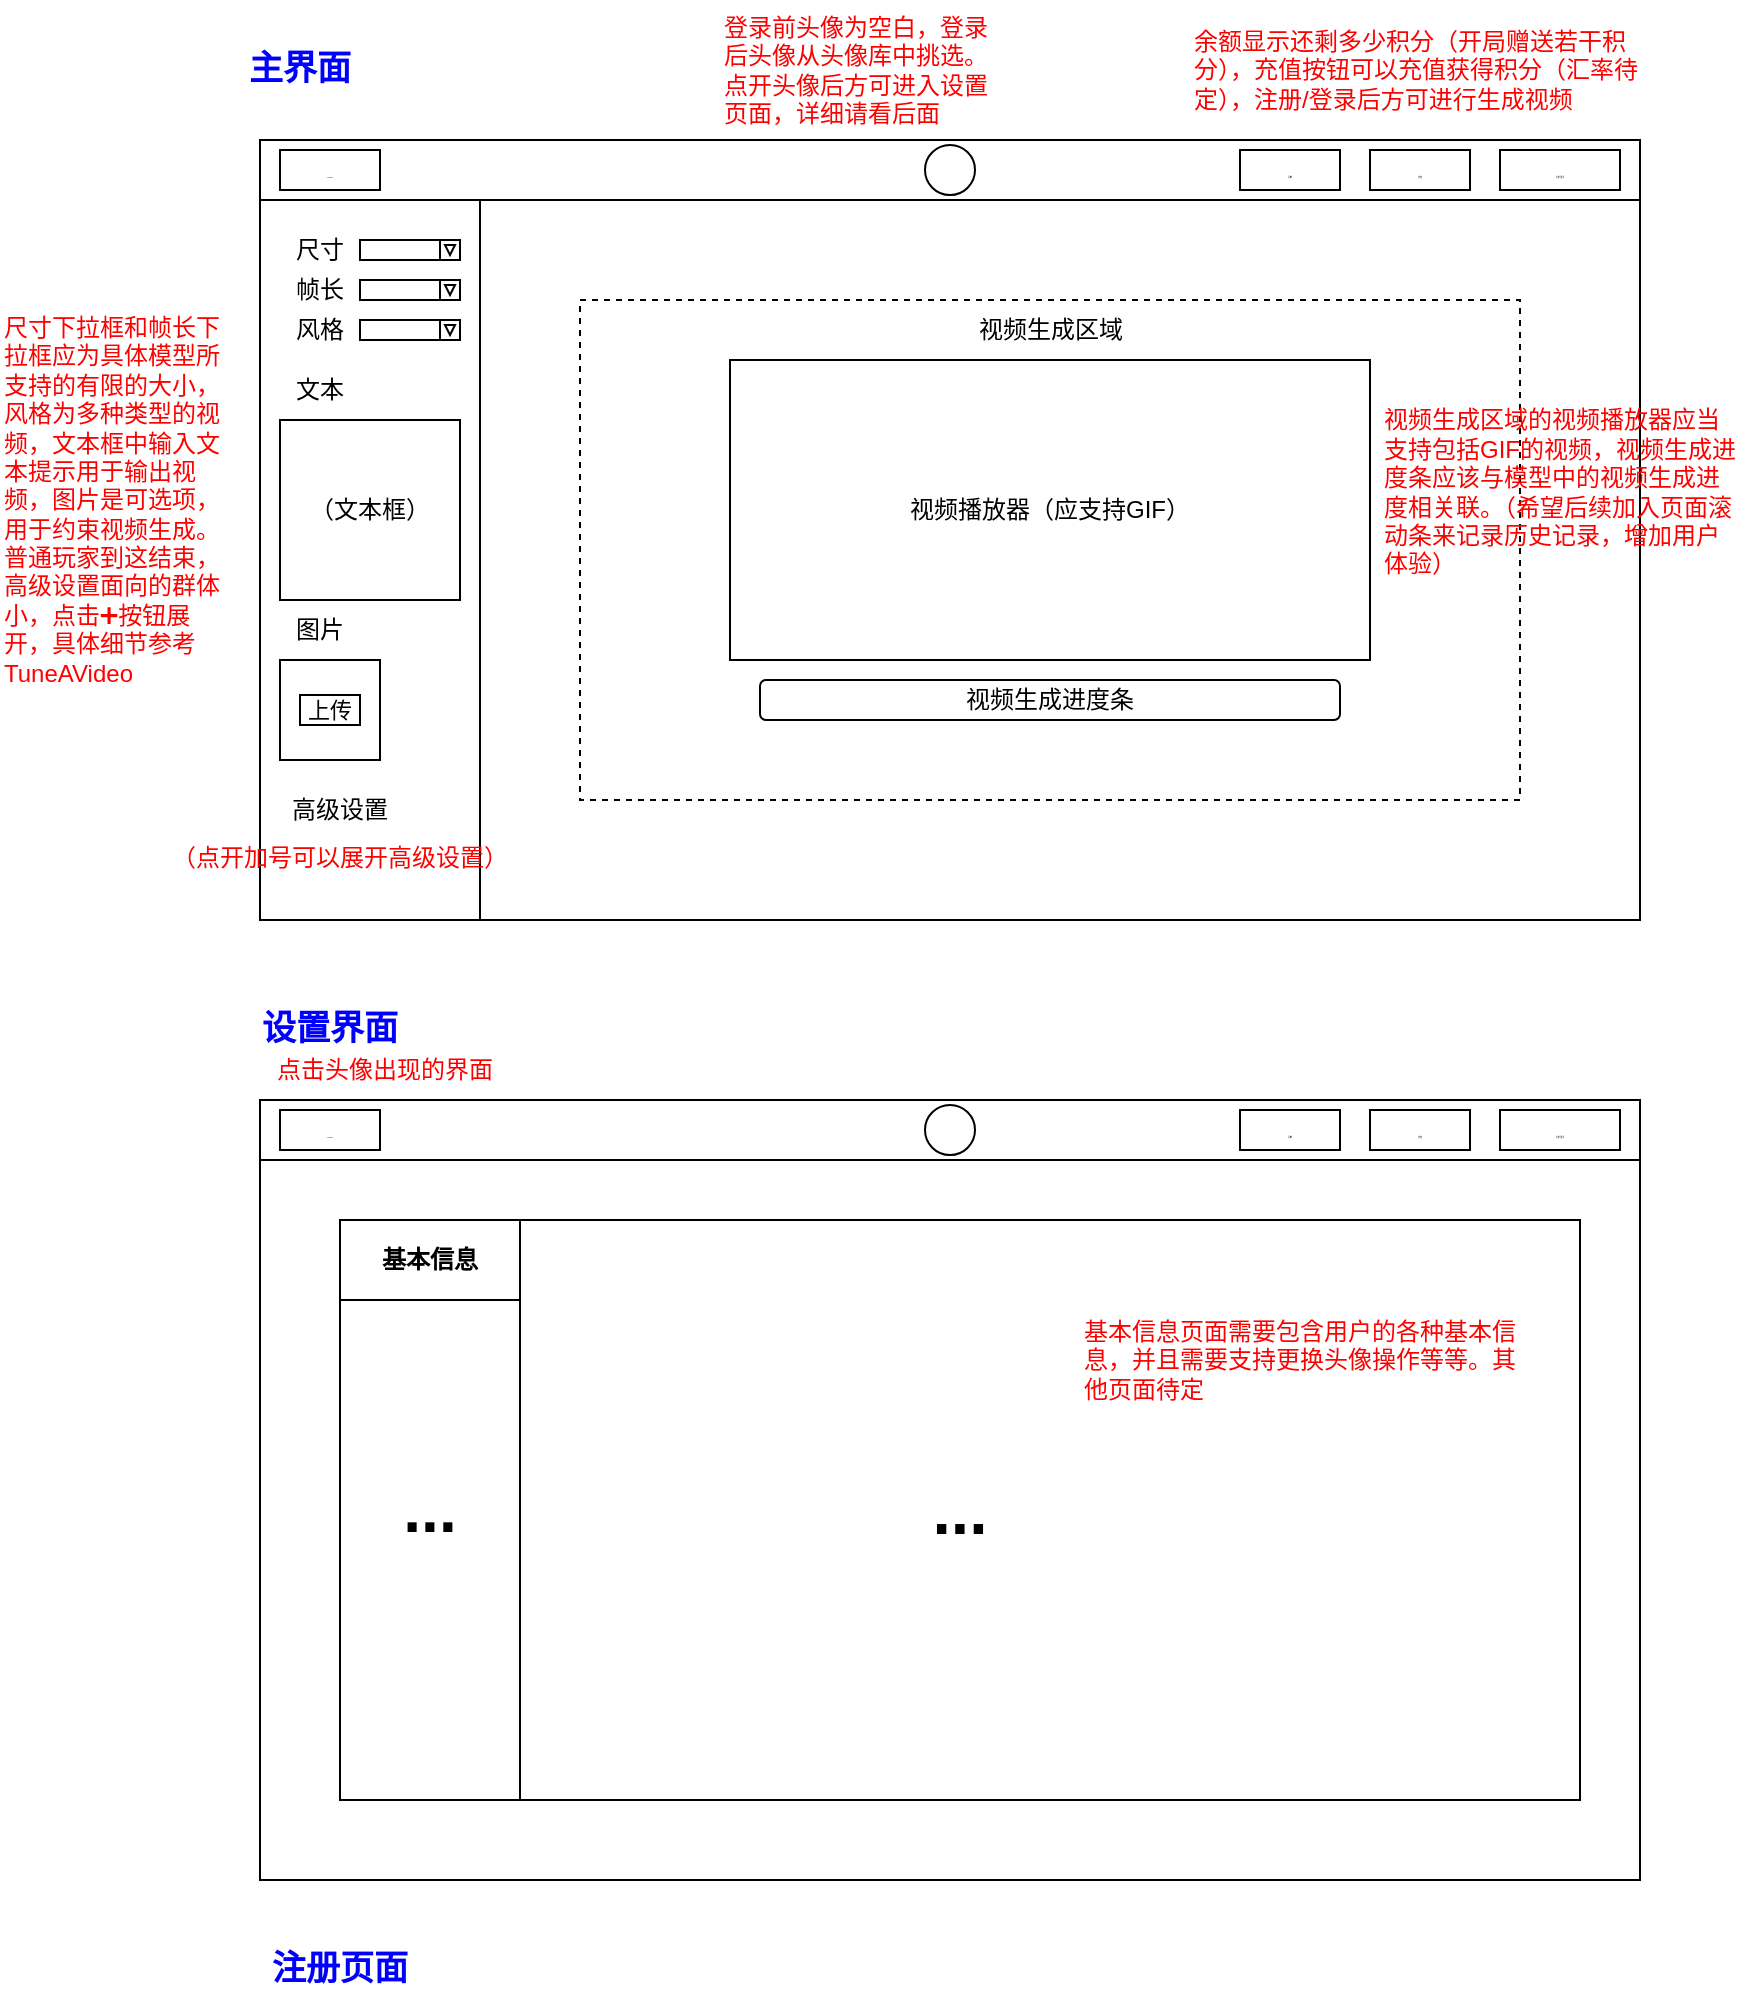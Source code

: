 <mxfile version="21.6.2" type="github">
  <diagram name="第 1 页" id="0Yfzo06Rg9hAzA8gX3MO">
    <mxGraphModel dx="2571" dy="1061" grid="1" gridSize="10" guides="1" tooltips="1" connect="1" arrows="1" fold="1" page="1" pageScale="1" pageWidth="827" pageHeight="1169" math="0" shadow="0">
      <root>
        <mxCell id="0" />
        <mxCell id="1" parent="0" />
        <mxCell id="ZgjSSMT6cTCHtLDz8DOs-2" value="" style="rounded=0;whiteSpace=wrap;html=1;" parent="1" vertex="1">
          <mxGeometry x="80" y="80" width="690" height="390" as="geometry" />
        </mxCell>
        <mxCell id="ZgjSSMT6cTCHtLDz8DOs-4" value="" style="rounded=0;whiteSpace=wrap;html=1;" parent="1" vertex="1">
          <mxGeometry x="80" y="110" width="110" height="360" as="geometry" />
        </mxCell>
        <mxCell id="ZgjSSMT6cTCHtLDz8DOs-6" value="" style="rounded=0;whiteSpace=wrap;html=1;dashed=1;" parent="1" vertex="1">
          <mxGeometry x="240" y="160" width="470" height="250" as="geometry" />
        </mxCell>
        <mxCell id="ZgjSSMT6cTCHtLDz8DOs-7" value="视频播放器（应支持GIF）" style="rounded=0;whiteSpace=wrap;html=1;" parent="1" vertex="1">
          <mxGeometry x="315" y="190" width="320" height="150" as="geometry" />
        </mxCell>
        <mxCell id="ZgjSSMT6cTCHtLDz8DOs-8" value="视频生成进度条" style="rounded=1;whiteSpace=wrap;html=1;" parent="1" vertex="1">
          <mxGeometry x="330" y="350" width="290" height="20" as="geometry" />
        </mxCell>
        <mxCell id="ZgjSSMT6cTCHtLDz8DOs-16" value="尺寸" style="text;html=1;strokeColor=none;fillColor=none;align=center;verticalAlign=middle;whiteSpace=wrap;rounded=0;" parent="1" vertex="1">
          <mxGeometry x="80" y="120" width="60" height="30" as="geometry" />
        </mxCell>
        <mxCell id="ZgjSSMT6cTCHtLDz8DOs-22" value="" style="group" parent="1" vertex="1" connectable="0">
          <mxGeometry x="130" y="130" width="50" height="10" as="geometry" />
        </mxCell>
        <mxCell id="ZgjSSMT6cTCHtLDz8DOs-17" value="" style="rounded=0;whiteSpace=wrap;html=1;" parent="ZgjSSMT6cTCHtLDz8DOs-22" vertex="1">
          <mxGeometry width="50" height="10" as="geometry" />
        </mxCell>
        <mxCell id="ZgjSSMT6cTCHtLDz8DOs-19" value="" style="whiteSpace=wrap;html=1;aspect=fixed;" parent="ZgjSSMT6cTCHtLDz8DOs-22" vertex="1">
          <mxGeometry x="40" width="10" height="10" as="geometry" />
        </mxCell>
        <mxCell id="ZgjSSMT6cTCHtLDz8DOs-20" value="" style="triangle;whiteSpace=wrap;html=1;rotation=90;" parent="ZgjSSMT6cTCHtLDz8DOs-22" vertex="1">
          <mxGeometry x="42.5" y="2.5" width="5" height="5" as="geometry" />
        </mxCell>
        <mxCell id="ZgjSSMT6cTCHtLDz8DOs-23" value="风格" style="text;html=1;strokeColor=none;fillColor=none;align=center;verticalAlign=middle;whiteSpace=wrap;rounded=0;" parent="1" vertex="1">
          <mxGeometry x="80" y="160" width="60" height="30" as="geometry" />
        </mxCell>
        <mxCell id="ZgjSSMT6cTCHtLDz8DOs-24" value="" style="group" parent="1" vertex="1" connectable="0">
          <mxGeometry x="130" y="170" width="50" height="10" as="geometry" />
        </mxCell>
        <mxCell id="ZgjSSMT6cTCHtLDz8DOs-25" value="" style="rounded=0;whiteSpace=wrap;html=1;" parent="ZgjSSMT6cTCHtLDz8DOs-24" vertex="1">
          <mxGeometry width="50" height="10" as="geometry" />
        </mxCell>
        <mxCell id="ZgjSSMT6cTCHtLDz8DOs-26" value="" style="whiteSpace=wrap;html=1;aspect=fixed;" parent="ZgjSSMT6cTCHtLDz8DOs-24" vertex="1">
          <mxGeometry x="40" width="10" height="10" as="geometry" />
        </mxCell>
        <mxCell id="ZgjSSMT6cTCHtLDz8DOs-27" value="" style="triangle;whiteSpace=wrap;html=1;rotation=90;" parent="ZgjSSMT6cTCHtLDz8DOs-24" vertex="1">
          <mxGeometry x="42.5" y="2.5" width="5" height="5" as="geometry" />
        </mxCell>
        <mxCell id="ZgjSSMT6cTCHtLDz8DOs-28" value="文本" style="text;html=1;strokeColor=none;fillColor=none;align=center;verticalAlign=middle;whiteSpace=wrap;rounded=0;" parent="1" vertex="1">
          <mxGeometry x="80" y="190" width="60" height="30" as="geometry" />
        </mxCell>
        <mxCell id="ZgjSSMT6cTCHtLDz8DOs-29" value="（文本框）" style="whiteSpace=wrap;html=1;aspect=fixed;" parent="1" vertex="1">
          <mxGeometry x="90" y="220" width="90" height="90" as="geometry" />
        </mxCell>
        <mxCell id="ZgjSSMT6cTCHtLDz8DOs-30" value="图片" style="text;html=1;strokeColor=none;fillColor=none;align=center;verticalAlign=middle;whiteSpace=wrap;rounded=0;" parent="1" vertex="1">
          <mxGeometry x="80" y="310" width="60" height="30" as="geometry" />
        </mxCell>
        <mxCell id="ZgjSSMT6cTCHtLDz8DOs-31" value="" style="whiteSpace=wrap;html=1;aspect=fixed;" parent="1" vertex="1">
          <mxGeometry x="90" y="340" width="50" height="50" as="geometry" />
        </mxCell>
        <mxCell id="ZgjSSMT6cTCHtLDz8DOs-32" value="&lt;p&gt;&lt;font style=&quot;font-size: 11px;&quot;&gt;上传&lt;/font&gt;&lt;/p&gt;" style="rounded=0;whiteSpace=wrap;html=1;" parent="1" vertex="1">
          <mxGeometry x="100" y="357.5" width="30" height="15" as="geometry" />
        </mxCell>
        <mxCell id="ZgjSSMT6cTCHtLDz8DOs-33" value="高级设置" style="text;html=1;strokeColor=none;fillColor=none;align=center;verticalAlign=middle;whiteSpace=wrap;rounded=0;" parent="1" vertex="1">
          <mxGeometry x="90" y="400" width="60" height="30" as="geometry" />
        </mxCell>
        <mxCell id="ZgjSSMT6cTCHtLDz8DOs-34" value="" style="shape=image;html=1;verticalAlign=top;verticalLabelPosition=bottom;labelBackgroundColor=#ffffff;imageAspect=0;aspect=fixed;image=https://cdn3.iconfinder.com/data/icons/user-interface-169/32/plus-128.png" parent="1" vertex="1">
          <mxGeometry x="80" y="406" width="18" height="18" as="geometry" />
        </mxCell>
        <mxCell id="ZgjSSMT6cTCHtLDz8DOs-35" value="&lt;font color=&quot;#ff0000&quot;&gt;（点开加号可以展开高级设置）&lt;/font&gt;" style="text;html=1;strokeColor=none;fillColor=none;align=center;verticalAlign=middle;whiteSpace=wrap;rounded=0;" parent="1" vertex="1">
          <mxGeometry x="35" y="424" width="170" height="30" as="geometry" />
        </mxCell>
        <mxCell id="ZgjSSMT6cTCHtLDz8DOs-36" value="&lt;font color=&quot;#ff0000&quot;&gt;余额显示还剩多少积分（开局赠送若干积分），充值按钮可以充值获得积分（汇率待定），注册/登录后方可进行生成视频&lt;/font&gt;" style="text;html=1;strokeColor=none;fillColor=none;align=left;verticalAlign=middle;whiteSpace=wrap;rounded=0;" parent="1" vertex="1">
          <mxGeometry x="545" y="10" width="230" height="70" as="geometry" />
        </mxCell>
        <mxCell id="ZgjSSMT6cTCHtLDz8DOs-37" value="&lt;div style=&quot;&quot;&gt;&lt;font color=&quot;#ff0000&quot;&gt;尺寸下拉框和帧长下拉框应为具体模型所支持的有限的大小，风格为多种类型的视频，文本框中输入文本提示用于输出视频，图片是可选项，用于约束视频生成。普通玩家到这结束，高级设置面向的群体小，点击➕按钮展开，具体细节参考TuneAVideo&lt;/font&gt;&lt;/div&gt;" style="text;html=1;strokeColor=none;fillColor=none;align=left;verticalAlign=middle;whiteSpace=wrap;rounded=0;" parent="1" vertex="1">
          <mxGeometry x="-50" y="130" width="110" height="260" as="geometry" />
        </mxCell>
        <mxCell id="ZgjSSMT6cTCHtLDz8DOs-38" value="帧长" style="text;html=1;strokeColor=none;fillColor=none;align=center;verticalAlign=middle;whiteSpace=wrap;rounded=0;" parent="1" vertex="1">
          <mxGeometry x="80" y="140" width="60" height="30" as="geometry" />
        </mxCell>
        <mxCell id="ZgjSSMT6cTCHtLDz8DOs-39" value="" style="group" parent="1" vertex="1" connectable="0">
          <mxGeometry x="130" y="150" width="50" height="10" as="geometry" />
        </mxCell>
        <mxCell id="ZgjSSMT6cTCHtLDz8DOs-40" value="" style="rounded=0;whiteSpace=wrap;html=1;" parent="ZgjSSMT6cTCHtLDz8DOs-39" vertex="1">
          <mxGeometry width="50" height="10" as="geometry" />
        </mxCell>
        <mxCell id="ZgjSSMT6cTCHtLDz8DOs-41" value="" style="whiteSpace=wrap;html=1;aspect=fixed;" parent="ZgjSSMT6cTCHtLDz8DOs-39" vertex="1">
          <mxGeometry x="40" width="10" height="10" as="geometry" />
        </mxCell>
        <mxCell id="ZgjSSMT6cTCHtLDz8DOs-42" value="" style="triangle;whiteSpace=wrap;html=1;rotation=90;" parent="ZgjSSMT6cTCHtLDz8DOs-39" vertex="1">
          <mxGeometry x="42.5" y="2.5" width="5" height="5" as="geometry" />
        </mxCell>
        <mxCell id="ZgjSSMT6cTCHtLDz8DOs-44" value="视频生成区域" style="text;html=1;strokeColor=none;fillColor=none;align=center;verticalAlign=middle;whiteSpace=wrap;rounded=0;" parent="1" vertex="1">
          <mxGeometry x="437.5" y="160" width="75" height="30" as="geometry" />
        </mxCell>
        <mxCell id="ZgjSSMT6cTCHtLDz8DOs-45" value="&lt;font color=&quot;#ff0000&quot;&gt;视频生成区域的视频播放器应当支持包括GIF的视频，视频生成进度条应该与模型中的视频生成进度相关联。（希望后续加入页面滚动条来记录历史记录，增加用户体验）&lt;/font&gt;" style="text;html=1;strokeColor=none;fillColor=none;align=left;verticalAlign=middle;whiteSpace=wrap;rounded=0;" parent="1" vertex="1">
          <mxGeometry x="640" y="170" width="180" height="172" as="geometry" />
        </mxCell>
        <mxCell id="ZgjSSMT6cTCHtLDz8DOs-47" value="&lt;font color=&quot;#ff0000&quot;&gt;登录前头像为空白，登录后头像从头像库中挑选。点开头像后方可进入设置页面，详细请看后面&lt;/font&gt;" style="text;html=1;strokeColor=none;fillColor=none;align=left;verticalAlign=middle;whiteSpace=wrap;rounded=0;" parent="1" vertex="1">
          <mxGeometry x="310" y="20" width="140" height="50" as="geometry" />
        </mxCell>
        <mxCell id="XpuTqxb-VDtBdwR817ZW-1" value="" style="rounded=0;whiteSpace=wrap;html=1;" vertex="1" parent="1">
          <mxGeometry x="80" y="560" width="690" height="390" as="geometry" />
        </mxCell>
        <mxCell id="XpuTqxb-VDtBdwR817ZW-2" value="" style="group" vertex="1" connectable="0" parent="1">
          <mxGeometry x="80" y="80" width="690" height="30" as="geometry" />
        </mxCell>
        <mxCell id="ZgjSSMT6cTCHtLDz8DOs-3" value="" style="rounded=0;whiteSpace=wrap;html=1;" parent="XpuTqxb-VDtBdwR817ZW-2" vertex="1">
          <mxGeometry width="690" height="30" as="geometry" />
        </mxCell>
        <mxCell id="ZgjSSMT6cTCHtLDz8DOs-11" value="&lt;font style=&quot;font-size: 1px;&quot;&gt;LOGO&lt;/font&gt;" style="rounded=0;whiteSpace=wrap;html=1;" parent="XpuTqxb-VDtBdwR817ZW-2" vertex="1">
          <mxGeometry x="10" y="5" width="50" height="20" as="geometry" />
        </mxCell>
        <mxCell id="ZgjSSMT6cTCHtLDz8DOs-13" value="&lt;font style=&quot;font-size: 1px;&quot;&gt;充值&lt;/font&gt;" style="rounded=0;whiteSpace=wrap;html=1;" parent="XpuTqxb-VDtBdwR817ZW-2" vertex="1">
          <mxGeometry x="555" y="5" width="50" height="20" as="geometry" />
        </mxCell>
        <mxCell id="ZgjSSMT6cTCHtLDz8DOs-14" value="&lt;span style=&quot;font-size: 1px;&quot;&gt;余额&lt;/span&gt;" style="rounded=0;whiteSpace=wrap;html=1;" parent="XpuTqxb-VDtBdwR817ZW-2" vertex="1">
          <mxGeometry x="490" y="5" width="50" height="20" as="geometry" />
        </mxCell>
        <mxCell id="ZgjSSMT6cTCHtLDz8DOs-15" value="&lt;span style=&quot;font-size: 1px;&quot;&gt;注册/登录&lt;/span&gt;" style="rounded=0;whiteSpace=wrap;html=1;" parent="XpuTqxb-VDtBdwR817ZW-2" vertex="1">
          <mxGeometry x="620" y="5" width="60" height="20" as="geometry" />
        </mxCell>
        <mxCell id="ZgjSSMT6cTCHtLDz8DOs-46" value="" style="ellipse;whiteSpace=wrap;html=1;aspect=fixed;" parent="XpuTqxb-VDtBdwR817ZW-2" vertex="1">
          <mxGeometry x="332.5" y="2.5" width="25" height="25" as="geometry" />
        </mxCell>
        <mxCell id="XpuTqxb-VDtBdwR817ZW-3" value="" style="group" vertex="1" connectable="0" parent="1">
          <mxGeometry x="80" y="560" width="690" height="30" as="geometry" />
        </mxCell>
        <mxCell id="XpuTqxb-VDtBdwR817ZW-4" value="" style="rounded=0;whiteSpace=wrap;html=1;" vertex="1" parent="XpuTqxb-VDtBdwR817ZW-3">
          <mxGeometry width="690" height="30" as="geometry" />
        </mxCell>
        <mxCell id="XpuTqxb-VDtBdwR817ZW-5" value="&lt;font style=&quot;font-size: 1px;&quot;&gt;LOGO&lt;/font&gt;" style="rounded=0;whiteSpace=wrap;html=1;" vertex="1" parent="XpuTqxb-VDtBdwR817ZW-3">
          <mxGeometry x="10" y="5" width="50" height="20" as="geometry" />
        </mxCell>
        <mxCell id="XpuTqxb-VDtBdwR817ZW-6" value="&lt;font style=&quot;font-size: 1px;&quot;&gt;充值&lt;/font&gt;" style="rounded=0;whiteSpace=wrap;html=1;" vertex="1" parent="XpuTqxb-VDtBdwR817ZW-3">
          <mxGeometry x="555" y="5" width="50" height="20" as="geometry" />
        </mxCell>
        <mxCell id="XpuTqxb-VDtBdwR817ZW-7" value="&lt;span style=&quot;font-size: 1px;&quot;&gt;余额&lt;/span&gt;" style="rounded=0;whiteSpace=wrap;html=1;" vertex="1" parent="XpuTqxb-VDtBdwR817ZW-3">
          <mxGeometry x="490" y="5" width="50" height="20" as="geometry" />
        </mxCell>
        <mxCell id="XpuTqxb-VDtBdwR817ZW-8" value="&lt;span style=&quot;font-size: 1px;&quot;&gt;注册/登录&lt;/span&gt;" style="rounded=0;whiteSpace=wrap;html=1;" vertex="1" parent="XpuTqxb-VDtBdwR817ZW-3">
          <mxGeometry x="620" y="5" width="60" height="20" as="geometry" />
        </mxCell>
        <mxCell id="XpuTqxb-VDtBdwR817ZW-9" value="" style="ellipse;whiteSpace=wrap;html=1;aspect=fixed;" vertex="1" parent="XpuTqxb-VDtBdwR817ZW-3">
          <mxGeometry x="332.5" y="2.5" width="25" height="25" as="geometry" />
        </mxCell>
        <mxCell id="XpuTqxb-VDtBdwR817ZW-11" value="&lt;font style=&quot;font-size: 33px;&quot;&gt;&lt;b&gt;...&lt;/b&gt;&lt;/font&gt;" style="rounded=0;whiteSpace=wrap;html=1;" vertex="1" parent="1">
          <mxGeometry x="120" y="620" width="620" height="290" as="geometry" />
        </mxCell>
        <mxCell id="XpuTqxb-VDtBdwR817ZW-12" value="&lt;font color=&quot;#0000ff&quot; style=&quot;font-size: 17px;&quot;&gt;&lt;b style=&quot;&quot;&gt;主界面&lt;/b&gt;&lt;/font&gt;" style="text;html=1;strokeColor=none;fillColor=none;align=center;verticalAlign=middle;whiteSpace=wrap;rounded=0;" vertex="1" parent="1">
          <mxGeometry x="70" y="30" width="60" height="30" as="geometry" />
        </mxCell>
        <mxCell id="XpuTqxb-VDtBdwR817ZW-13" value="&lt;font color=&quot;#0000ff&quot;&gt;&lt;span style=&quot;font-size: 17px;&quot;&gt;&lt;b&gt;设置界面&lt;/b&gt;&lt;/span&gt;&lt;/font&gt;" style="text;html=1;strokeColor=none;fillColor=none;align=center;verticalAlign=middle;whiteSpace=wrap;rounded=0;" vertex="1" parent="1">
          <mxGeometry x="70" y="510" width="90" height="30" as="geometry" />
        </mxCell>
        <mxCell id="XpuTqxb-VDtBdwR817ZW-14" value="&lt;font color=&quot;#ff0000&quot;&gt;点击头像出现的界面&lt;/font&gt;" style="text;html=1;strokeColor=none;fillColor=none;align=center;verticalAlign=middle;whiteSpace=wrap;rounded=0;" vertex="1" parent="1">
          <mxGeometry x="80" y="530" width="125" height="30" as="geometry" />
        </mxCell>
        <mxCell id="XpuTqxb-VDtBdwR817ZW-15" value="&lt;b&gt;&lt;font style=&quot;font-size: 32px;&quot;&gt;...&lt;/font&gt;&lt;/b&gt;" style="rounded=0;whiteSpace=wrap;html=1;" vertex="1" parent="1">
          <mxGeometry x="120" y="620" width="90" height="290" as="geometry" />
        </mxCell>
        <mxCell id="XpuTqxb-VDtBdwR817ZW-16" value="&lt;b&gt;基本信息&lt;/b&gt;" style="rounded=0;whiteSpace=wrap;html=1;" vertex="1" parent="1">
          <mxGeometry x="120" y="620" width="90" height="40" as="geometry" />
        </mxCell>
        <mxCell id="XpuTqxb-VDtBdwR817ZW-17" value="&lt;font color=&quot;#ff0000&quot;&gt;基本信息页面需要包含用户的各种基本信息，并且需要支持更换头像操作等等。其他页面待定&lt;/font&gt;" style="text;html=1;strokeColor=none;fillColor=none;align=left;verticalAlign=middle;whiteSpace=wrap;rounded=0;" vertex="1" parent="1">
          <mxGeometry x="490" y="660" width="220" height="60" as="geometry" />
        </mxCell>
        <mxCell id="XpuTqxb-VDtBdwR817ZW-18" value="&lt;font color=&quot;#0000ff&quot;&gt;&lt;span style=&quot;font-size: 17px;&quot;&gt;&lt;b&gt;注册页面&lt;/b&gt;&lt;/span&gt;&lt;/font&gt;" style="text;html=1;strokeColor=none;fillColor=none;align=center;verticalAlign=middle;whiteSpace=wrap;rounded=0;" vertex="1" parent="1">
          <mxGeometry x="75" y="980" width="90" height="30" as="geometry" />
        </mxCell>
      </root>
    </mxGraphModel>
  </diagram>
</mxfile>
